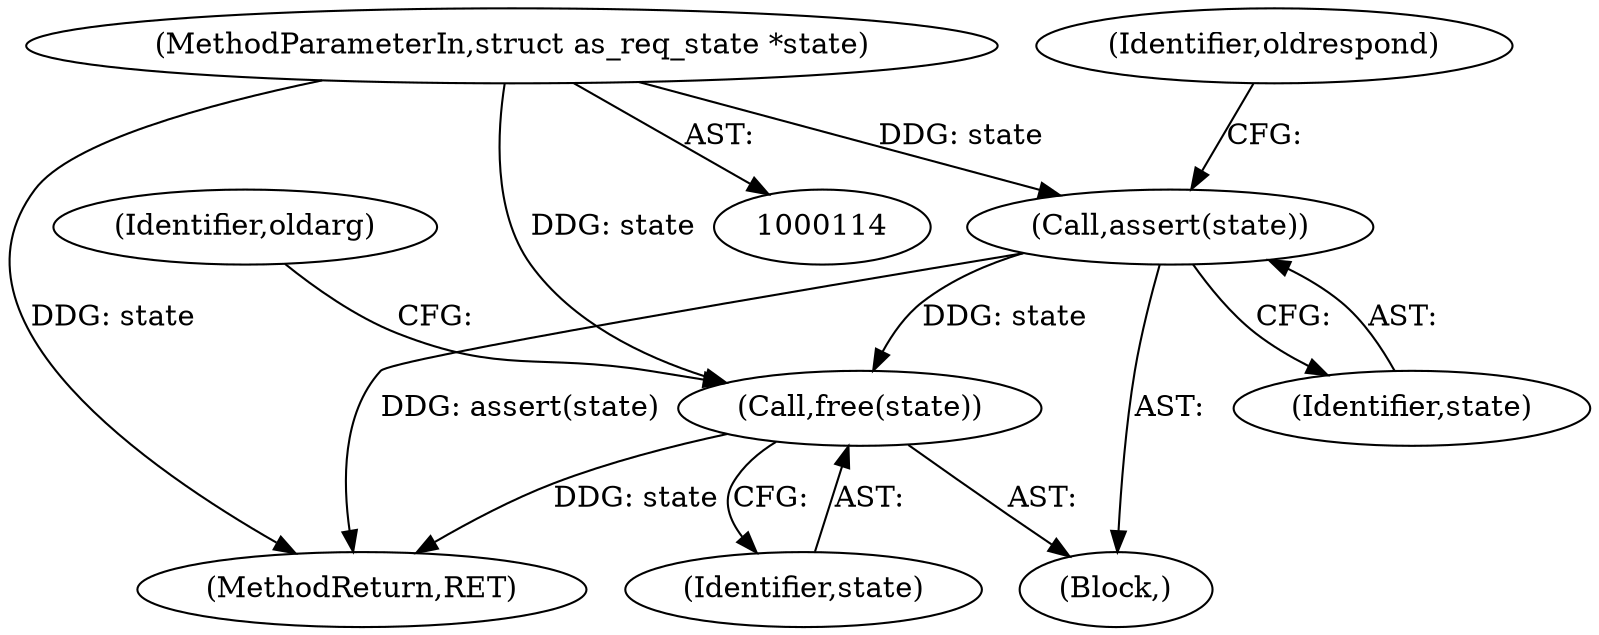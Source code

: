 digraph "0_krb5_ffb35baac6981f9e8914f8f3bffd37f284b85970@API" {
"1001160" [label="(Call,free(state))"];
"1000149" [label="(Call,assert(state))"];
"1000115" [label="(MethodParameterIn,struct as_req_state *state)"];
"1000149" [label="(Call,assert(state))"];
"1001161" [label="(Identifier,state)"];
"1001160" [label="(Call,free(state))"];
"1000117" [label="(Block,)"];
"1000150" [label="(Identifier,state)"];
"1000152" [label="(Identifier,oldrespond)"];
"1001166" [label="(MethodReturn,RET)"];
"1000115" [label="(MethodParameterIn,struct as_req_state *state)"];
"1001163" [label="(Identifier,oldarg)"];
"1001160" -> "1000117"  [label="AST: "];
"1001160" -> "1001161"  [label="CFG: "];
"1001161" -> "1001160"  [label="AST: "];
"1001163" -> "1001160"  [label="CFG: "];
"1001160" -> "1001166"  [label="DDG: state"];
"1000149" -> "1001160"  [label="DDG: state"];
"1000115" -> "1001160"  [label="DDG: state"];
"1000149" -> "1000117"  [label="AST: "];
"1000149" -> "1000150"  [label="CFG: "];
"1000150" -> "1000149"  [label="AST: "];
"1000152" -> "1000149"  [label="CFG: "];
"1000149" -> "1001166"  [label="DDG: assert(state)"];
"1000115" -> "1000149"  [label="DDG: state"];
"1000115" -> "1000114"  [label="AST: "];
"1000115" -> "1001166"  [label="DDG: state"];
}
